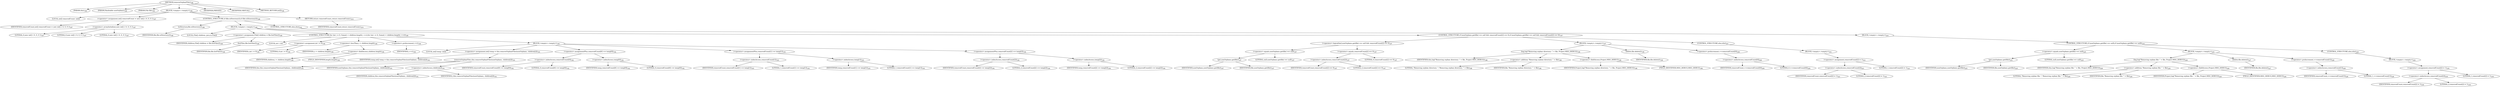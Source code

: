digraph "removeOrphanFiles" {  
"277" [label = <(METHOD,removeOrphanFiles)<SUB>186</SUB>> ]
"23" [label = <(PARAM,this)<SUB>186</SUB>> ]
"278" [label = <(PARAM,Hashtable nonOrphans)<SUB>186</SUB>> ]
"279" [label = <(PARAM,File file)<SUB>186</SUB>> ]
"280" [label = <(BLOCK,&lt;empty&gt;,&lt;empty&gt;)<SUB>186</SUB>> ]
"281" [label = <(LOCAL,int[] removedCount: int[])> ]
"282" [label = <(&lt;operator&gt;.assignment,int[] removedCount = new int[] { 0, 0, 0 })<SUB>187</SUB>> ]
"283" [label = <(IDENTIFIER,removedCount,int[] removedCount = new int[] { 0, 0, 0 })<SUB>187</SUB>> ]
"284" [label = <(&lt;operator&gt;.arrayInitializer,new int[] { 0, 0, 0 })<SUB>187</SUB>> ]
"285" [label = <(LITERAL,0,new int[] { 0, 0, 0 })<SUB>187</SUB>> ]
"286" [label = <(LITERAL,0,new int[] { 0, 0, 0 })<SUB>187</SUB>> ]
"287" [label = <(LITERAL,0,new int[] { 0, 0, 0 })<SUB>187</SUB>> ]
"288" [label = <(CONTROL_STRUCTURE,if (file.isDirectory()),if (file.isDirectory()))<SUB>188</SUB>> ]
"289" [label = <(isDirectory,file.isDirectory())<SUB>188</SUB>> ]
"290" [label = <(IDENTIFIER,file,file.isDirectory())<SUB>188</SUB>> ]
"291" [label = <(BLOCK,&lt;empty&gt;,&lt;empty&gt;)<SUB>188</SUB>> ]
"292" [label = <(LOCAL,File[] children: java.io.File[])> ]
"293" [label = <(&lt;operator&gt;.assignment,File[] children = file.listFiles())<SUB>189</SUB>> ]
"294" [label = <(IDENTIFIER,children,File[] children = file.listFiles())<SUB>189</SUB>> ]
"295" [label = <(listFiles,file.listFiles())<SUB>189</SUB>> ]
"296" [label = <(IDENTIFIER,file,file.listFiles())<SUB>189</SUB>> ]
"297" [label = <(CONTROL_STRUCTURE,for (int i = 0; Some(i &lt; children.length); ++i),for (int i = 0; Some(i &lt; children.length); ++i))<SUB>190</SUB>> ]
"298" [label = <(LOCAL,int i: int)> ]
"299" [label = <(&lt;operator&gt;.assignment,int i = 0)<SUB>190</SUB>> ]
"300" [label = <(IDENTIFIER,i,int i = 0)<SUB>190</SUB>> ]
"301" [label = <(LITERAL,0,int i = 0)<SUB>190</SUB>> ]
"302" [label = <(&lt;operator&gt;.lessThan,i &lt; children.length)<SUB>190</SUB>> ]
"303" [label = <(IDENTIFIER,i,i &lt; children.length)<SUB>190</SUB>> ]
"304" [label = <(&lt;operator&gt;.fieldAccess,children.length)<SUB>190</SUB>> ]
"305" [label = <(IDENTIFIER,children,i &lt; children.length)<SUB>190</SUB>> ]
"306" [label = <(FIELD_IDENTIFIER,length,length)<SUB>190</SUB>> ]
"307" [label = <(&lt;operator&gt;.preIncrement,++i)<SUB>190</SUB>> ]
"308" [label = <(IDENTIFIER,i,++i)<SUB>190</SUB>> ]
"309" [label = <(BLOCK,&lt;empty&gt;,&lt;empty&gt;)<SUB>190</SUB>> ]
"310" [label = <(LOCAL,int[] temp: int[])> ]
"311" [label = <(&lt;operator&gt;.assignment,int[] temp = this.removeOrphanFiles(nonOrphans, children[i]))<SUB>191</SUB>> ]
"312" [label = <(IDENTIFIER,temp,int[] temp = this.removeOrphanFiles(nonOrphans, children[i]))<SUB>191</SUB>> ]
"313" [label = <(removeOrphanFiles,this.removeOrphanFiles(nonOrphans, children[i]))<SUB>191</SUB>> ]
"22" [label = <(IDENTIFIER,this,this.removeOrphanFiles(nonOrphans, children[i]))<SUB>191</SUB>> ]
"314" [label = <(IDENTIFIER,nonOrphans,this.removeOrphanFiles(nonOrphans, children[i]))<SUB>191</SUB>> ]
"315" [label = <(&lt;operator&gt;.indexAccess,children[i])<SUB>191</SUB>> ]
"316" [label = <(IDENTIFIER,children,this.removeOrphanFiles(nonOrphans, children[i]))<SUB>191</SUB>> ]
"317" [label = <(IDENTIFIER,i,this.removeOrphanFiles(nonOrphans, children[i]))<SUB>191</SUB>> ]
"318" [label = <(&lt;operator&gt;.assignmentPlus,removedCount[0] += temp[0])<SUB>192</SUB>> ]
"319" [label = <(&lt;operator&gt;.indexAccess,removedCount[0])<SUB>192</SUB>> ]
"320" [label = <(IDENTIFIER,removedCount,removedCount[0] += temp[0])<SUB>192</SUB>> ]
"321" [label = <(LITERAL,0,removedCount[0] += temp[0])<SUB>192</SUB>> ]
"322" [label = <(&lt;operator&gt;.indexAccess,temp[0])<SUB>192</SUB>> ]
"323" [label = <(IDENTIFIER,temp,removedCount[0] += temp[0])<SUB>192</SUB>> ]
"324" [label = <(LITERAL,0,removedCount[0] += temp[0])<SUB>192</SUB>> ]
"325" [label = <(&lt;operator&gt;.assignmentPlus,removedCount[1] += temp[1])<SUB>193</SUB>> ]
"326" [label = <(&lt;operator&gt;.indexAccess,removedCount[1])<SUB>193</SUB>> ]
"327" [label = <(IDENTIFIER,removedCount,removedCount[1] += temp[1])<SUB>193</SUB>> ]
"328" [label = <(LITERAL,1,removedCount[1] += temp[1])<SUB>193</SUB>> ]
"329" [label = <(&lt;operator&gt;.indexAccess,temp[1])<SUB>193</SUB>> ]
"330" [label = <(IDENTIFIER,temp,removedCount[1] += temp[1])<SUB>193</SUB>> ]
"331" [label = <(LITERAL,1,removedCount[1] += temp[1])<SUB>193</SUB>> ]
"332" [label = <(&lt;operator&gt;.assignmentPlus,removedCount[2] += temp[2])<SUB>194</SUB>> ]
"333" [label = <(&lt;operator&gt;.indexAccess,removedCount[2])<SUB>194</SUB>> ]
"334" [label = <(IDENTIFIER,removedCount,removedCount[2] += temp[2])<SUB>194</SUB>> ]
"335" [label = <(LITERAL,2,removedCount[2] += temp[2])<SUB>194</SUB>> ]
"336" [label = <(&lt;operator&gt;.indexAccess,temp[2])<SUB>194</SUB>> ]
"337" [label = <(IDENTIFIER,temp,removedCount[2] += temp[2])<SUB>194</SUB>> ]
"338" [label = <(LITERAL,2,removedCount[2] += temp[2])<SUB>194</SUB>> ]
"339" [label = <(CONTROL_STRUCTURE,if (nonOrphans.get(file) == null &amp;&amp; removedCount[2] == 0),if (nonOrphans.get(file) == null &amp;&amp; removedCount[2] == 0))<SUB>197</SUB>> ]
"340" [label = <(&lt;operator&gt;.logicalAnd,nonOrphans.get(file) == null &amp;&amp; removedCount[2] == 0)<SUB>197</SUB>> ]
"341" [label = <(&lt;operator&gt;.equals,nonOrphans.get(file) == null)<SUB>197</SUB>> ]
"342" [label = <(get,nonOrphans.get(file))<SUB>197</SUB>> ]
"343" [label = <(IDENTIFIER,nonOrphans,nonOrphans.get(file))<SUB>197</SUB>> ]
"344" [label = <(IDENTIFIER,file,nonOrphans.get(file))<SUB>197</SUB>> ]
"345" [label = <(LITERAL,null,nonOrphans.get(file) == null)<SUB>197</SUB>> ]
"346" [label = <(&lt;operator&gt;.equals,removedCount[2] == 0)<SUB>197</SUB>> ]
"347" [label = <(&lt;operator&gt;.indexAccess,removedCount[2])<SUB>197</SUB>> ]
"348" [label = <(IDENTIFIER,removedCount,removedCount[2] == 0)<SUB>197</SUB>> ]
"349" [label = <(LITERAL,2,removedCount[2] == 0)<SUB>197</SUB>> ]
"350" [label = <(LITERAL,0,removedCount[2] == 0)<SUB>197</SUB>> ]
"351" [label = <(BLOCK,&lt;empty&gt;,&lt;empty&gt;)<SUB>197</SUB>> ]
"352" [label = <(log,log(&quot;Removing orphan directory: &quot; + file, Project.MSG_DEBUG))<SUB>198</SUB>> ]
"24" [label = <(IDENTIFIER,this,log(&quot;Removing orphan directory: &quot; + file, Project.MSG_DEBUG))<SUB>198</SUB>> ]
"353" [label = <(&lt;operator&gt;.addition,&quot;Removing orphan directory: &quot; + file)<SUB>198</SUB>> ]
"354" [label = <(LITERAL,&quot;Removing orphan directory: &quot;,&quot;Removing orphan directory: &quot; + file)<SUB>198</SUB>> ]
"355" [label = <(IDENTIFIER,file,&quot;Removing orphan directory: &quot; + file)<SUB>198</SUB>> ]
"356" [label = <(&lt;operator&gt;.fieldAccess,Project.MSG_DEBUG)<SUB>198</SUB>> ]
"357" [label = <(IDENTIFIER,Project,log(&quot;Removing orphan directory: &quot; + file, Project.MSG_DEBUG))<SUB>198</SUB>> ]
"358" [label = <(FIELD_IDENTIFIER,MSG_DEBUG,MSG_DEBUG)<SUB>198</SUB>> ]
"359" [label = <(delete,file.delete())<SUB>199</SUB>> ]
"360" [label = <(IDENTIFIER,file,file.delete())<SUB>199</SUB>> ]
"361" [label = <(&lt;operator&gt;.preIncrement,++removedCount[0])<SUB>200</SUB>> ]
"362" [label = <(&lt;operator&gt;.indexAccess,removedCount[0])<SUB>200</SUB>> ]
"363" [label = <(IDENTIFIER,removedCount,++removedCount[0])<SUB>200</SUB>> ]
"364" [label = <(LITERAL,0,++removedCount[0])<SUB>200</SUB>> ]
"365" [label = <(CONTROL_STRUCTURE,else,else)<SUB>201</SUB>> ]
"366" [label = <(BLOCK,&lt;empty&gt;,&lt;empty&gt;)<SUB>201</SUB>> ]
"367" [label = <(&lt;operator&gt;.assignment,removedCount[2] = 1)<SUB>221</SUB>> ]
"368" [label = <(&lt;operator&gt;.indexAccess,removedCount[2])<SUB>221</SUB>> ]
"369" [label = <(IDENTIFIER,removedCount,removedCount[2] = 1)<SUB>221</SUB>> ]
"370" [label = <(LITERAL,2,removedCount[2] = 1)<SUB>221</SUB>> ]
"371" [label = <(LITERAL,1,removedCount[2] = 1)<SUB>221</SUB>> ]
"372" [label = <(CONTROL_STRUCTURE,else,else)<SUB>224</SUB>> ]
"373" [label = <(BLOCK,&lt;empty&gt;,&lt;empty&gt;)<SUB>224</SUB>> ]
"374" [label = <(CONTROL_STRUCTURE,if (nonOrphans.get(file) == null),if (nonOrphans.get(file) == null))<SUB>225</SUB>> ]
"375" [label = <(&lt;operator&gt;.equals,nonOrphans.get(file) == null)<SUB>225</SUB>> ]
"376" [label = <(get,nonOrphans.get(file))<SUB>225</SUB>> ]
"377" [label = <(IDENTIFIER,nonOrphans,nonOrphans.get(file))<SUB>225</SUB>> ]
"378" [label = <(IDENTIFIER,file,nonOrphans.get(file))<SUB>225</SUB>> ]
"379" [label = <(LITERAL,null,nonOrphans.get(file) == null)<SUB>225</SUB>> ]
"380" [label = <(BLOCK,&lt;empty&gt;,&lt;empty&gt;)<SUB>225</SUB>> ]
"381" [label = <(log,log(&quot;Removing orphan file: &quot; + file, Project.MSG_DEBUG))<SUB>226</SUB>> ]
"25" [label = <(IDENTIFIER,this,log(&quot;Removing orphan file: &quot; + file, Project.MSG_DEBUG))<SUB>226</SUB>> ]
"382" [label = <(&lt;operator&gt;.addition,&quot;Removing orphan file: &quot; + file)<SUB>226</SUB>> ]
"383" [label = <(LITERAL,&quot;Removing orphan file: &quot;,&quot;Removing orphan file: &quot; + file)<SUB>226</SUB>> ]
"384" [label = <(IDENTIFIER,file,&quot;Removing orphan file: &quot; + file)<SUB>226</SUB>> ]
"385" [label = <(&lt;operator&gt;.fieldAccess,Project.MSG_DEBUG)<SUB>226</SUB>> ]
"386" [label = <(IDENTIFIER,Project,log(&quot;Removing orphan file: &quot; + file, Project.MSG_DEBUG))<SUB>226</SUB>> ]
"387" [label = <(FIELD_IDENTIFIER,MSG_DEBUG,MSG_DEBUG)<SUB>226</SUB>> ]
"388" [label = <(delete,file.delete())<SUB>227</SUB>> ]
"389" [label = <(IDENTIFIER,file,file.delete())<SUB>227</SUB>> ]
"390" [label = <(&lt;operator&gt;.preIncrement,++removedCount[1])<SUB>228</SUB>> ]
"391" [label = <(&lt;operator&gt;.indexAccess,removedCount[1])<SUB>228</SUB>> ]
"392" [label = <(IDENTIFIER,removedCount,++removedCount[1])<SUB>228</SUB>> ]
"393" [label = <(LITERAL,1,++removedCount[1])<SUB>228</SUB>> ]
"394" [label = <(CONTROL_STRUCTURE,else,else)<SUB>229</SUB>> ]
"395" [label = <(BLOCK,&lt;empty&gt;,&lt;empty&gt;)<SUB>229</SUB>> ]
"396" [label = <(&lt;operator&gt;.assignment,removedCount[2] = 1)<SUB>230</SUB>> ]
"397" [label = <(&lt;operator&gt;.indexAccess,removedCount[2])<SUB>230</SUB>> ]
"398" [label = <(IDENTIFIER,removedCount,removedCount[2] = 1)<SUB>230</SUB>> ]
"399" [label = <(LITERAL,2,removedCount[2] = 1)<SUB>230</SUB>> ]
"400" [label = <(LITERAL,1,removedCount[2] = 1)<SUB>230</SUB>> ]
"401" [label = <(RETURN,return removedCount;,return removedCount;)<SUB>233</SUB>> ]
"402" [label = <(IDENTIFIER,removedCount,return removedCount;)<SUB>233</SUB>> ]
"403" [label = <(MODIFIER,PRIVATE)> ]
"404" [label = <(MODIFIER,VIRTUAL)> ]
"405" [label = <(METHOD_RETURN,int[])<SUB>186</SUB>> ]
  "277" -> "23" 
  "277" -> "278" 
  "277" -> "279" 
  "277" -> "280" 
  "277" -> "403" 
  "277" -> "404" 
  "277" -> "405" 
  "280" -> "281" 
  "280" -> "282" 
  "280" -> "288" 
  "280" -> "401" 
  "282" -> "283" 
  "282" -> "284" 
  "284" -> "285" 
  "284" -> "286" 
  "284" -> "287" 
  "288" -> "289" 
  "288" -> "291" 
  "288" -> "372" 
  "289" -> "290" 
  "291" -> "292" 
  "291" -> "293" 
  "291" -> "297" 
  "291" -> "339" 
  "293" -> "294" 
  "293" -> "295" 
  "295" -> "296" 
  "297" -> "298" 
  "297" -> "299" 
  "297" -> "302" 
  "297" -> "307" 
  "297" -> "309" 
  "299" -> "300" 
  "299" -> "301" 
  "302" -> "303" 
  "302" -> "304" 
  "304" -> "305" 
  "304" -> "306" 
  "307" -> "308" 
  "309" -> "310" 
  "309" -> "311" 
  "309" -> "318" 
  "309" -> "325" 
  "309" -> "332" 
  "311" -> "312" 
  "311" -> "313" 
  "313" -> "22" 
  "313" -> "314" 
  "313" -> "315" 
  "315" -> "316" 
  "315" -> "317" 
  "318" -> "319" 
  "318" -> "322" 
  "319" -> "320" 
  "319" -> "321" 
  "322" -> "323" 
  "322" -> "324" 
  "325" -> "326" 
  "325" -> "329" 
  "326" -> "327" 
  "326" -> "328" 
  "329" -> "330" 
  "329" -> "331" 
  "332" -> "333" 
  "332" -> "336" 
  "333" -> "334" 
  "333" -> "335" 
  "336" -> "337" 
  "336" -> "338" 
  "339" -> "340" 
  "339" -> "351" 
  "339" -> "365" 
  "340" -> "341" 
  "340" -> "346" 
  "341" -> "342" 
  "341" -> "345" 
  "342" -> "343" 
  "342" -> "344" 
  "346" -> "347" 
  "346" -> "350" 
  "347" -> "348" 
  "347" -> "349" 
  "351" -> "352" 
  "351" -> "359" 
  "351" -> "361" 
  "352" -> "24" 
  "352" -> "353" 
  "352" -> "356" 
  "353" -> "354" 
  "353" -> "355" 
  "356" -> "357" 
  "356" -> "358" 
  "359" -> "360" 
  "361" -> "362" 
  "362" -> "363" 
  "362" -> "364" 
  "365" -> "366" 
  "366" -> "367" 
  "367" -> "368" 
  "367" -> "371" 
  "368" -> "369" 
  "368" -> "370" 
  "372" -> "373" 
  "373" -> "374" 
  "374" -> "375" 
  "374" -> "380" 
  "374" -> "394" 
  "375" -> "376" 
  "375" -> "379" 
  "376" -> "377" 
  "376" -> "378" 
  "380" -> "381" 
  "380" -> "388" 
  "380" -> "390" 
  "381" -> "25" 
  "381" -> "382" 
  "381" -> "385" 
  "382" -> "383" 
  "382" -> "384" 
  "385" -> "386" 
  "385" -> "387" 
  "388" -> "389" 
  "390" -> "391" 
  "391" -> "392" 
  "391" -> "393" 
  "394" -> "395" 
  "395" -> "396" 
  "396" -> "397" 
  "396" -> "400" 
  "397" -> "398" 
  "397" -> "399" 
  "401" -> "402" 
}
